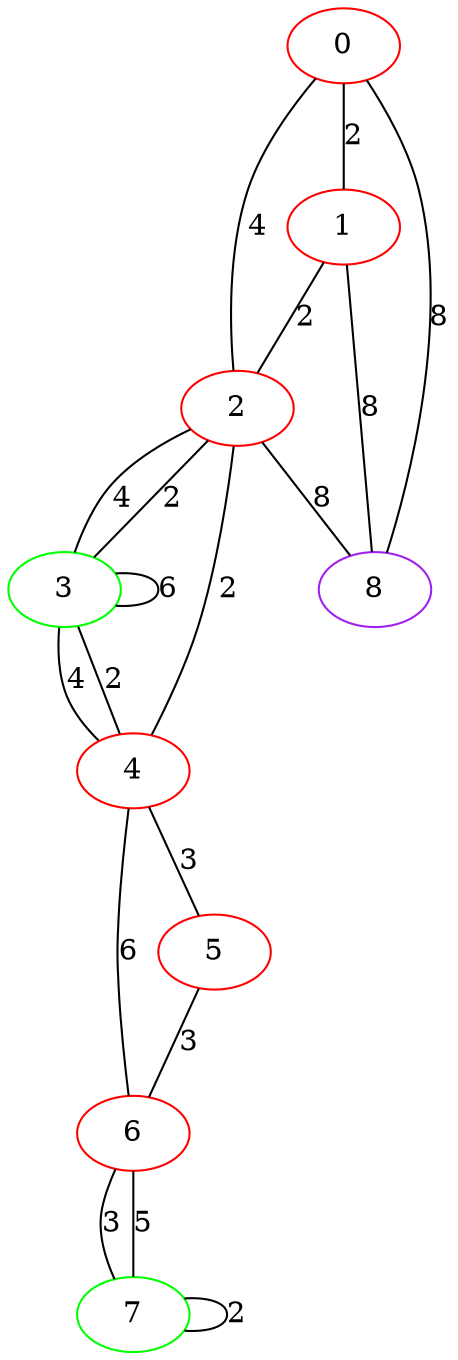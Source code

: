 graph "" {
0 [color=red, weight=1];
1 [color=red, weight=1];
2 [color=red, weight=1];
3 [color=green, weight=2];
4 [color=red, weight=1];
5 [color=red, weight=1];
6 [color=red, weight=1];
7 [color=green, weight=2];
8 [color=purple, weight=4];
0 -- 8  [key=0, label=8];
0 -- 1  [key=0, label=2];
0 -- 2  [key=0, label=4];
1 -- 8  [key=0, label=8];
1 -- 2  [key=0, label=2];
2 -- 3  [key=0, label=2];
2 -- 3  [key=1, label=4];
2 -- 4  [key=0, label=2];
2 -- 8  [key=0, label=8];
3 -- 3  [key=0, label=6];
3 -- 4  [key=0, label=4];
3 -- 4  [key=1, label=2];
4 -- 5  [key=0, label=3];
4 -- 6  [key=0, label=6];
5 -- 6  [key=0, label=3];
6 -- 7  [key=0, label=3];
6 -- 7  [key=1, label=5];
7 -- 7  [key=0, label=2];
}
